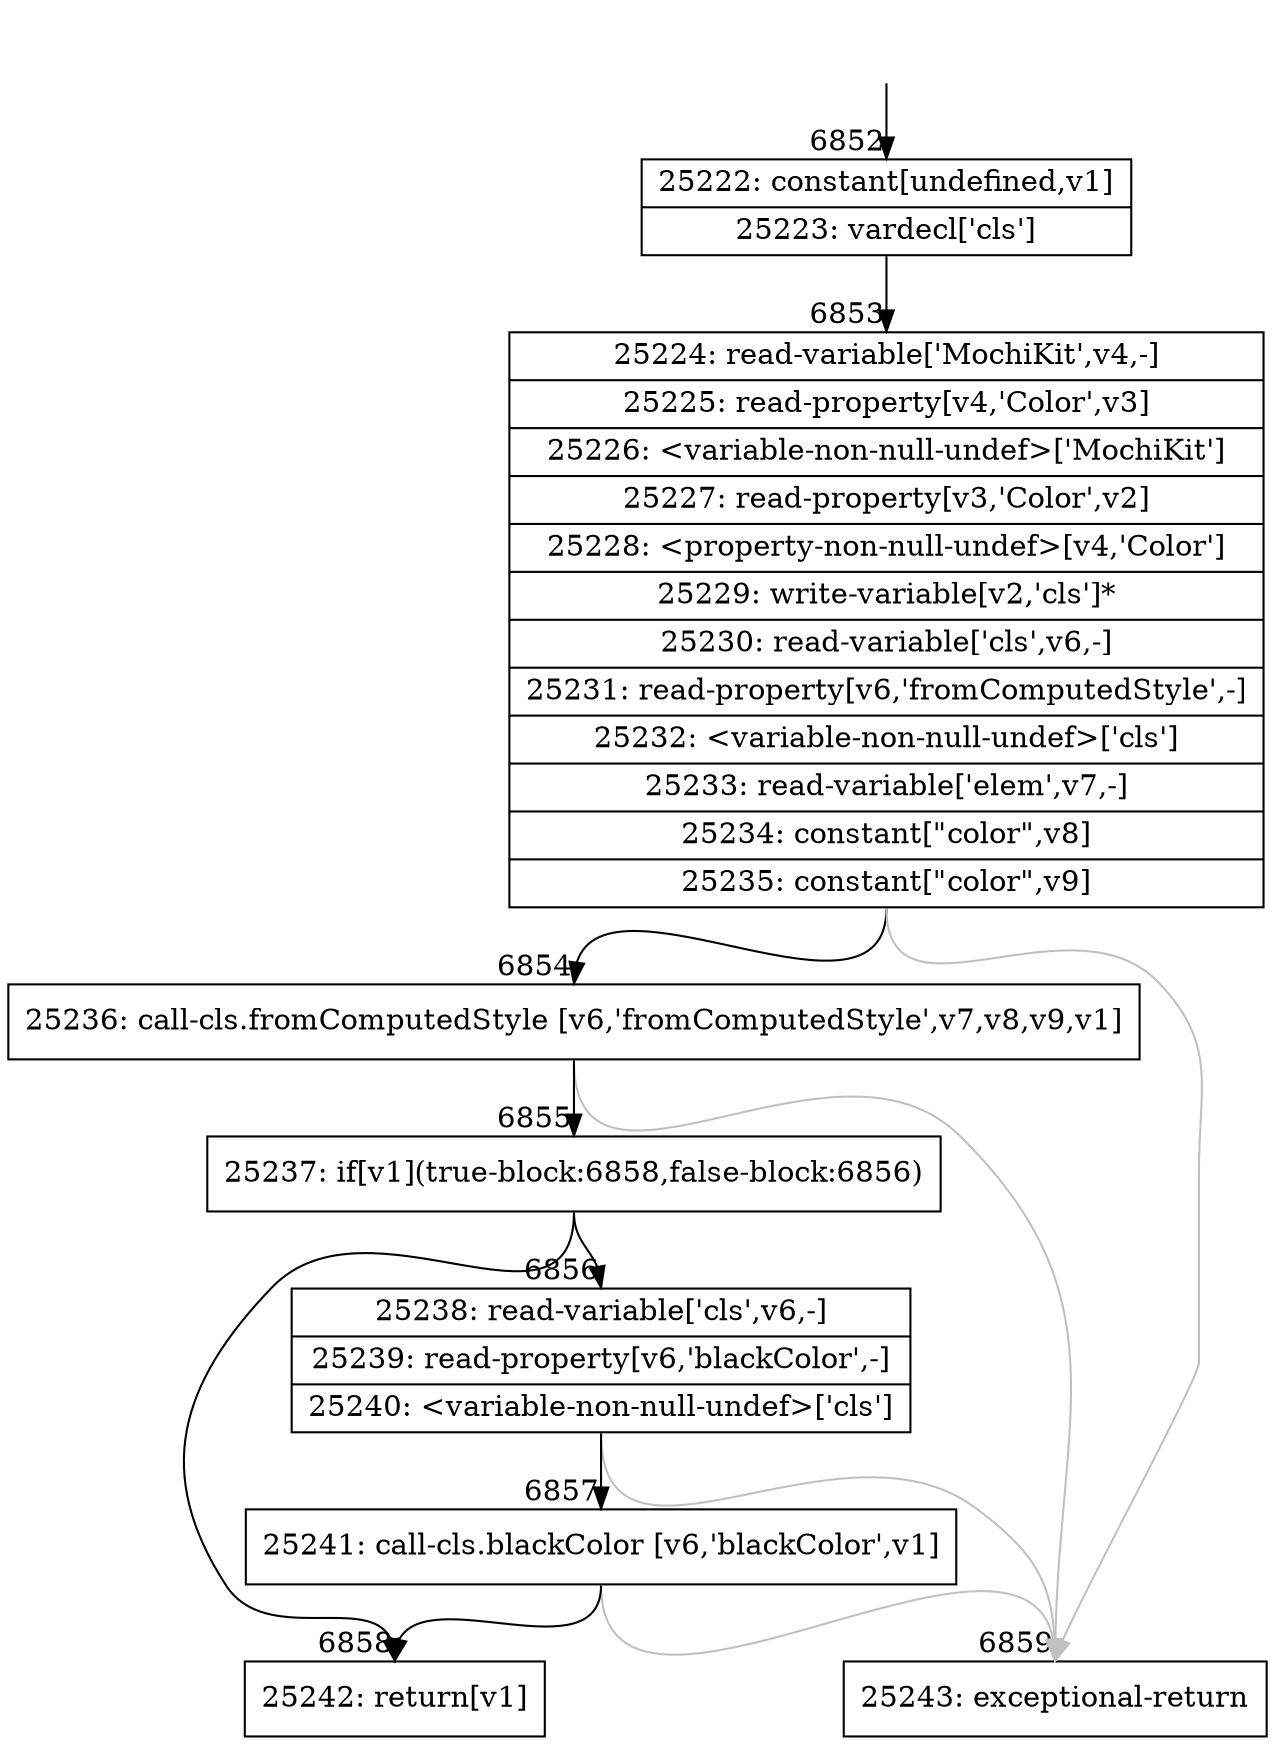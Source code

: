 digraph {
rankdir="TD"
BB_entry461[shape=none,label=""];
BB_entry461 -> BB6852 [tailport=s, headport=n, headlabel="    6852"]
BB6852 [shape=record label="{25222: constant[undefined,v1]|25223: vardecl['cls']}" ] 
BB6852 -> BB6853 [tailport=s, headport=n, headlabel="      6853"]
BB6853 [shape=record label="{25224: read-variable['MochiKit',v4,-]|25225: read-property[v4,'Color',v3]|25226: \<variable-non-null-undef\>['MochiKit']|25227: read-property[v3,'Color',v2]|25228: \<property-non-null-undef\>[v4,'Color']|25229: write-variable[v2,'cls']*|25230: read-variable['cls',v6,-]|25231: read-property[v6,'fromComputedStyle',-]|25232: \<variable-non-null-undef\>['cls']|25233: read-variable['elem',v7,-]|25234: constant[\"color\",v8]|25235: constant[\"color\",v9]}" ] 
BB6853 -> BB6854 [tailport=s, headport=n, headlabel="      6854"]
BB6853 -> BB6859 [tailport=s, headport=n, color=gray, headlabel="      6859"]
BB6854 [shape=record label="{25236: call-cls.fromComputedStyle [v6,'fromComputedStyle',v7,v8,v9,v1]}" ] 
BB6854 -> BB6855 [tailport=s, headport=n, headlabel="      6855"]
BB6854 -> BB6859 [tailport=s, headport=n, color=gray]
BB6855 [shape=record label="{25237: if[v1](true-block:6858,false-block:6856)}" ] 
BB6855 -> BB6858 [tailport=s, headport=n, headlabel="      6858"]
BB6855 -> BB6856 [tailport=s, headport=n, headlabel="      6856"]
BB6856 [shape=record label="{25238: read-variable['cls',v6,-]|25239: read-property[v6,'blackColor',-]|25240: \<variable-non-null-undef\>['cls']}" ] 
BB6856 -> BB6857 [tailport=s, headport=n, headlabel="      6857"]
BB6856 -> BB6859 [tailport=s, headport=n, color=gray]
BB6857 [shape=record label="{25241: call-cls.blackColor [v6,'blackColor',v1]}" ] 
BB6857 -> BB6858 [tailport=s, headport=n]
BB6857 -> BB6859 [tailport=s, headport=n, color=gray]
BB6858 [shape=record label="{25242: return[v1]}" ] 
BB6859 [shape=record label="{25243: exceptional-return}" ] 
//#$~ 4829
}
